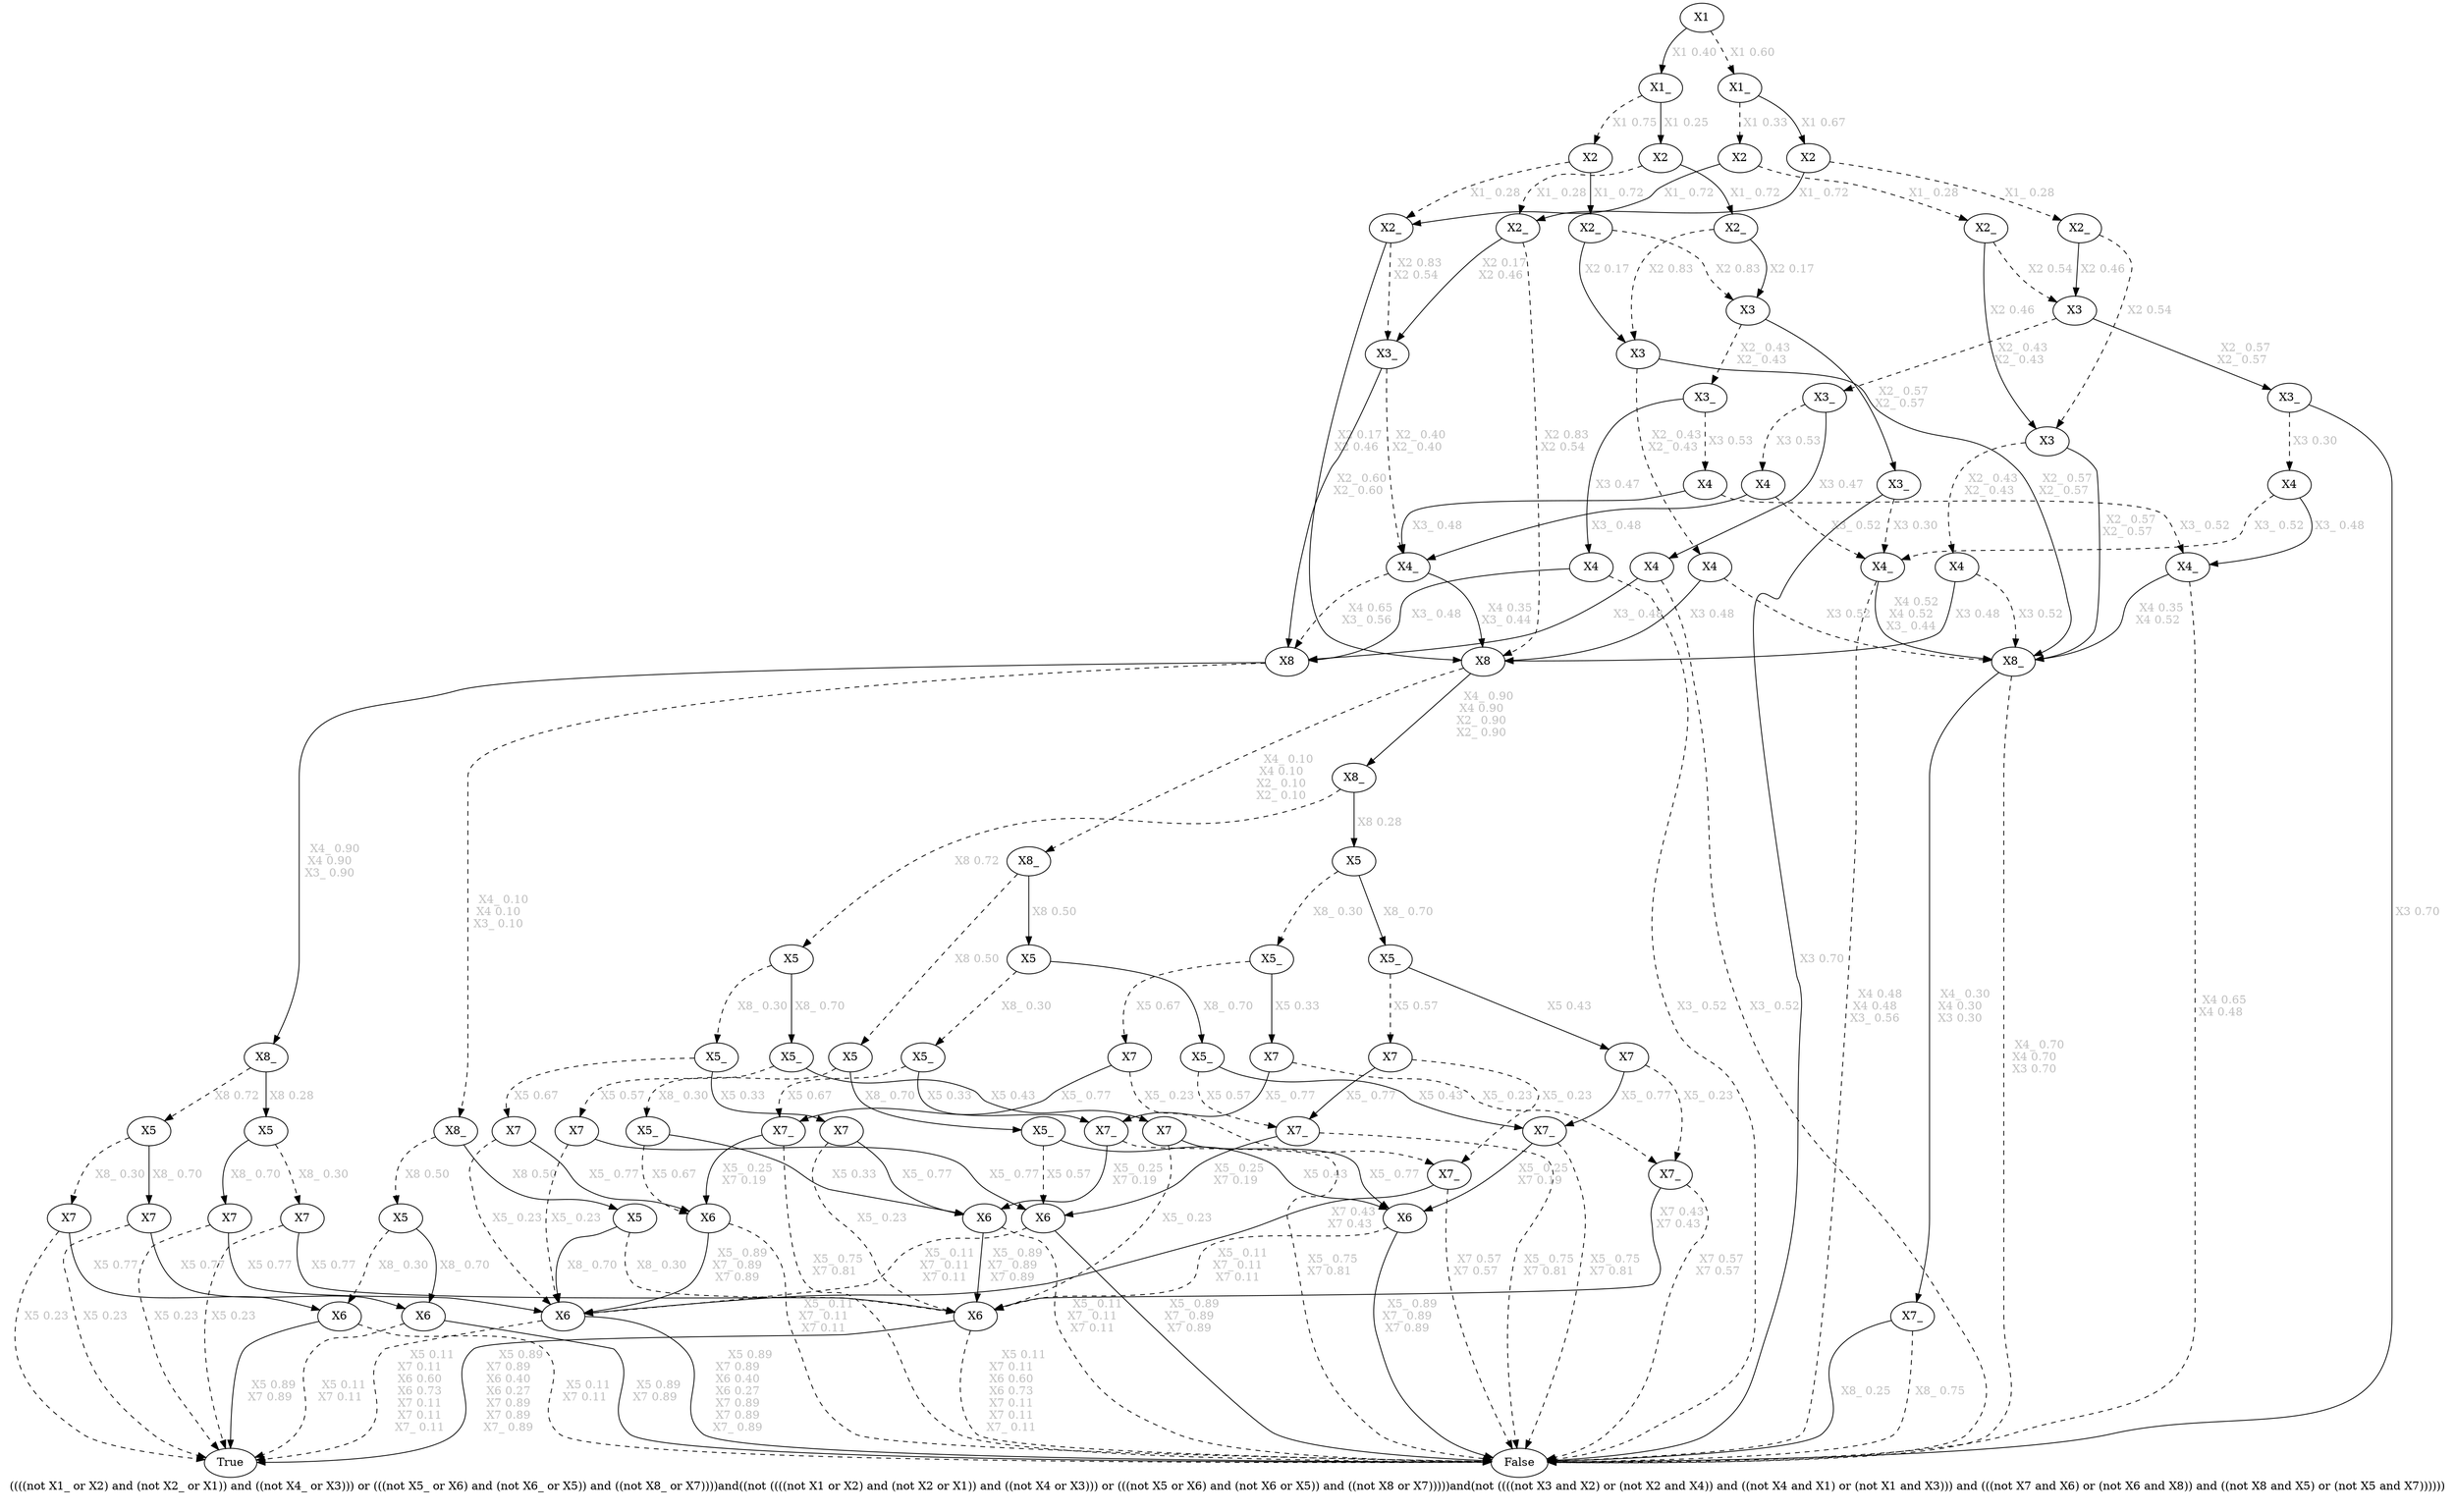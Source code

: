 digraph{
label="((((not X1_ or X2) and (not X2_ or X1)) and ((not X4_ or X3))) or (((not X5_ or X6) and (not X6_ or X5)) and ((not X8_ or X7))))and((not ((((not X1 or X2) and (not X2 or X1)) and ((not X4 or X3))) or (((not X5 or X6) and (not X6 or X5)) and ((not X8 or X7)))))and(not ((((not X3 and X2) or (not X2 and X4)) and ((not X4 and X1) or (not X1 and X3))) and (((not X7 and X6) or (not X6 and X8)) and ((not X8 and X5) or (not X5 and X7))))))\n\n"
1697953003184[label=X1]1697953003664[label="X1_"]
1697953003184 -> 1697953003664[style=dashed label=" X1 0.60\n" fontcolor = gray]
1697953003024[label="X2"]
1697953003664 -> 1697953003024[style=dashed label=" X1 0.33\n" fontcolor = gray]
1697953001904[label="X2_"]
1697953003024 -> 1697953001904[style=dashed label=" X1_ 0.28\n" fontcolor = gray]
1697953001424[label="X3"]
1697953001904 -> 1697953001424[style=dashed label=" X2 0.54\n" fontcolor = gray]
1697953000624[label="X3_"]
1697953001424 -> 1697953000624[style=dashed label="  X2_ 0.43\nX2_ 0.43\n" fontcolor = gray]
1697952999504[label="X4"]
1697953000624 -> 1697952999504[style=dashed label=" X3 0.53\n" fontcolor = gray]
1697952999984[label="X4_"]
1697952999504 -> 1697952999984[style=dashed label=" X3_ 0.52\n" fontcolor = gray]
1697953005104[label="False"]
1697952999984 -> 1697953005104[style=dashed label="   X4 0.48\nX4 0.48\nX3_ 0.56\n" fontcolor = gray]
1697952998704[label="X8_"]
1697952999984 -> 1697952998704 [label="   X4 0.52\nX4 0.52\nX3_ 0.44\n" fontcolor = gray]
1697953005104[label="False"]
1697952998704 -> 1697953005104[style=dashed label="   X4_ 0.70\nX4 0.70\nX3 0.70\n" fontcolor = gray]
1697952989264[label="X7_"]
1697952998704 -> 1697952989264 [label="   X4_ 0.30\nX4 0.30\nX3 0.30\n" fontcolor = gray]
1697953005104[label="False"]
1697952989264 -> 1697953005104[style=dashed label=" X8_ 0.75\n" fontcolor = gray]
1697953005104[label="False"]
1697952989264 -> 1697953005104 [label=" X8_ 0.25\n" fontcolor = gray]
1697952999344[label="X4_"]
1697952999504 -> 1697952999344 [label=" X3_ 0.48\n" fontcolor = gray]
1697952992304[label="X8"]
1697952999344 -> 1697952992304[style=dashed label="  X4 0.65\nX3_ 0.56\n" fontcolor = gray]
1697950945744[label="X8_"]
1697952992304 -> 1697950945744[style=dashed label="   X4_ 0.10\nX4 0.10\nX3_ 0.10\n" fontcolor = gray]
1697950944784[label="X5"]
1697950945744 -> 1697950944784[style=dashed label=" X8 0.50\n" fontcolor = gray]
1697950941904[label="X6"]
1697950944784 -> 1697950941904[style=dashed label=" X8_ 0.30\n" fontcolor = gray]
1697953005104[label="False"]
1697950941904 -> 1697953005104[style=dashed label="  X5 0.11\nX7 0.11\n" fontcolor = gray]
1697953004944[label="True"]
1697950941904 -> 1697953004944 [label="  X5 0.89\nX7 0.89\n" fontcolor = gray]
1697950949584[label="X6"]
1697950944784 -> 1697950949584 [label=" X8_ 0.70\n" fontcolor = gray]
1697953004944[label="True"]
1697950949584 -> 1697953004944[style=dashed label="  X5 0.11\nX7 0.11\n" fontcolor = gray]
1697953005104[label="False"]
1697950949584 -> 1697953005104 [label="  X5 0.89\nX7 0.89\n" fontcolor = gray]
1697950946224[label="X5"]
1697950945744 -> 1697950946224 [label=" X8 0.50\n" fontcolor = gray]
1697950954384[label="X6"]
1697950946224 -> 1697950954384[style=dashed label=" X8_ 0.30\n" fontcolor = gray]
1697953005104[label="False"]
1697950954384 -> 1697953005104[style=dashed label="       X5 0.11\nX7 0.11\nX6 0.60\nX6 0.73\nX7 0.11\nX7 0.11\nX7_ 0.11\n" fontcolor = gray]
1697953004944[label="True"]
1697950954384 -> 1697953004944 [label="       X5 0.89\nX7 0.89\nX6 0.40\nX6 0.27\nX7 0.89\nX7 0.89\nX7_ 0.89\n" fontcolor = gray]
1697950693520[label="X6"]
1697950946224 -> 1697950693520 [label=" X8_ 0.70\n" fontcolor = gray]
1697953004944[label="True"]
1697950693520 -> 1697953004944[style=dashed label="       X5 0.11\nX7 0.11\nX6 0.60\nX6 0.73\nX7 0.11\nX7 0.11\nX7_ 0.11\n" fontcolor = gray]
1697953005104[label="False"]
1697950693520 -> 1697953005104 [label="       X5 0.89\nX7 0.89\nX6 0.40\nX6 0.27\nX7 0.89\nX7 0.89\nX7_ 0.89\n" fontcolor = gray]
1697950951504[label="X8_"]
1697952992304 -> 1697950951504 [label="   X4_ 0.90\nX4 0.90\nX3_ 0.90\n" fontcolor = gray]
1697950690480[label="X5"]
1697950951504 -> 1697950690480[style=dashed label=" X8 0.72\n" fontcolor = gray]
1697950682160[label="X7"]
1697950690480 -> 1697950682160[style=dashed label=" X8_ 0.30\n" fontcolor = gray]
1697953004944[label="True"]
1697950682160 -> 1697953004944[style=dashed label=" X5 0.23\n" fontcolor = gray]
1697950941904[label="X6"]
1697950682160 -> 1697950941904 [label=" X5 0.77\n" fontcolor = gray]
1697950685200[label="X7"]
1697950690480 -> 1697950685200 [label=" X8_ 0.70\n" fontcolor = gray]
1697953004944[label="True"]
1697950685200 -> 1697953004944[style=dashed label=" X5 0.23\n" fontcolor = gray]
1697950949584[label="X6"]
1697950685200 -> 1697950949584 [label=" X5 0.77\n" fontcolor = gray]
1697950688080[label="X5"]
1697950951504 -> 1697950688080 [label=" X8 0.28\n" fontcolor = gray]
1697950691760[label="X7"]
1697950688080 -> 1697950691760[style=dashed label=" X8_ 0.30\n" fontcolor = gray]
1697953004944[label="True"]
1697950691760 -> 1697953004944[style=dashed label=" X5 0.23\n" fontcolor = gray]
1697950954384[label="X6"]
1697950691760 -> 1697950954384 [label=" X5 0.77\n" fontcolor = gray]
1697953137520[label="X7"]
1697950688080 -> 1697953137520 [label=" X8_ 0.70\n" fontcolor = gray]
1697953004944[label="True"]
1697953137520 -> 1697953004944[style=dashed label=" X5 0.23\n" fontcolor = gray]
1697950693520[label="X6"]
1697953137520 -> 1697950693520 [label=" X5 0.77\n" fontcolor = gray]
1697950947664[label="X8"]
1697952999344 -> 1697950947664 [label="  X4 0.35\nX3_ 0.44\n" fontcolor = gray]
1697950690960[label="X8_"]
1697950947664 -> 1697950690960[style=dashed label="    X4_ 0.10\nX4 0.10\nX2_ 0.10\nX2_ 0.10\n" fontcolor = gray]
1697953140080[label="X5"]
1697950690960 -> 1697953140080[style=dashed label=" X8 0.50\n" fontcolor = gray]
1697953141360[label="X5_"]
1697953140080 -> 1697953141360[style=dashed label=" X8_ 0.30\n" fontcolor = gray]
1697953141680[label="X6"]
1697953141360 -> 1697953141680[style=dashed label=" X5 0.67\n" fontcolor = gray]
1697953005104[label="False"]
1697953141680 -> 1697953005104[style=dashed label="   X5_ 0.11\nX7_ 0.11\nX7 0.11\n" fontcolor = gray]
1697950693520[label="X6"]
1697953141680 -> 1697950693520 [label="   X5_ 0.89\nX7_ 0.89\nX7 0.89\n" fontcolor = gray]
1697953141840[label="X6"]
1697953141360 -> 1697953141840 [label=" X5 0.33\n" fontcolor = gray]
1697953005104[label="False"]
1697953141840 -> 1697953005104[style=dashed label="   X5_ 0.11\nX7_ 0.11\nX7 0.11\n" fontcolor = gray]
1697950954384[label="X6"]
1697953141840 -> 1697950954384 [label="   X5_ 0.89\nX7_ 0.89\nX7 0.89\n" fontcolor = gray]
1697953141520[label="X5_"]
1697953140080 -> 1697953141520 [label=" X8_ 0.70\n" fontcolor = gray]
1697953144080[label="X6"]
1697953141520 -> 1697953144080[style=dashed label=" X5 0.57\n" fontcolor = gray]
1697950693520[label="X6"]
1697953144080 -> 1697950693520[style=dashed label="   X5_ 0.11\nX7_ 0.11\nX7 0.11\n" fontcolor = gray]
1697953005104[label="False"]
1697953144080 -> 1697953005104 [label="   X5_ 0.89\nX7_ 0.89\nX7 0.89\n" fontcolor = gray]
1697953144240[label="X6"]
1697953141520 -> 1697953144240 [label=" X5 0.43\n" fontcolor = gray]
1697950954384[label="X6"]
1697953144240 -> 1697950954384[style=dashed label="   X5_ 0.11\nX7_ 0.11\nX7 0.11\n" fontcolor = gray]
1697953005104[label="False"]
1697953144240 -> 1697953005104 [label="   X5_ 0.89\nX7_ 0.89\nX7 0.89\n" fontcolor = gray]
1697953141200[label="X5"]
1697950690960 -> 1697953141200 [label=" X8 0.50\n" fontcolor = gray]
1697953145360[label="X5_"]
1697953141200 -> 1697953145360[style=dashed label=" X8_ 0.30\n" fontcolor = gray]
1697953146640[label="X7_"]
1697953145360 -> 1697953146640[style=dashed label=" X5 0.67\n" fontcolor = gray]
1697953005104[label="False"]
1697953146640 -> 1697953005104[style=dashed label="  X5_ 0.75\nX7 0.81\n" fontcolor = gray]
1697953141680[label="X6"]
1697953146640 -> 1697953141680 [label="  X5_ 0.25\nX7 0.19\n" fontcolor = gray]
1697953146800[label="X7_"]
1697953145360 -> 1697953146800 [label=" X5 0.33\n" fontcolor = gray]
1697953005104[label="False"]
1697953146800 -> 1697953005104[style=dashed label="  X5_ 0.75\nX7 0.81\n" fontcolor = gray]
1697953141840[label="X6"]
1697953146800 -> 1697953141840 [label="  X5_ 0.25\nX7 0.19\n" fontcolor = gray]
1697953146480[label="X5_"]
1697953141200 -> 1697953146480 [label=" X8_ 0.70\n" fontcolor = gray]
1697953149360[label="X7_"]
1697953146480 -> 1697953149360[style=dashed label=" X5 0.57\n" fontcolor = gray]
1697953005104[label="False"]
1697953149360 -> 1697953005104[style=dashed label="  X5_ 0.75\nX7 0.81\n" fontcolor = gray]
1697953144080[label="X6"]
1697953149360 -> 1697953144080 [label="  X5_ 0.25\nX7 0.19\n" fontcolor = gray]
1697953150480[label="X7_"]
1697953146480 -> 1697953150480 [label=" X5 0.43\n" fontcolor = gray]
1697953005104[label="False"]
1697953150480 -> 1697953005104[style=dashed label="  X5_ 0.75\nX7 0.81\n" fontcolor = gray]
1697953144240[label="X6"]
1697953150480 -> 1697953144240 [label="  X5_ 0.25\nX7 0.19\n" fontcolor = gray]
1697953138320[label="X8_"]
1697950947664 -> 1697953138320 [label="    X4_ 0.90\nX4 0.90\nX2_ 0.90\nX2_ 0.90\n" fontcolor = gray]
1697953147600[label="X5"]
1697953138320 -> 1697953147600[style=dashed label=" X8 0.72\n" fontcolor = gray]
1697953169488[label="X5_"]
1697953147600 -> 1697953169488[style=dashed label=" X8_ 0.30\n" fontcolor = gray]
1697953170768[label="X7"]
1697953169488 -> 1697953170768[style=dashed label=" X5 0.67\n" fontcolor = gray]
1697950693520[label="X6"]
1697953170768 -> 1697950693520[style=dashed label=" X5_ 0.23\n" fontcolor = gray]
1697953141680[label="X6"]
1697953170768 -> 1697953141680 [label=" X5_ 0.77\n" fontcolor = gray]
1697953170928[label="X7"]
1697953169488 -> 1697953170928 [label=" X5 0.33\n" fontcolor = gray]
1697950954384[label="X6"]
1697953170928 -> 1697950954384[style=dashed label=" X5_ 0.23\n" fontcolor = gray]
1697953141840[label="X6"]
1697953170928 -> 1697953141840 [label=" X5_ 0.77\n" fontcolor = gray]
1697953170608[label="X5_"]
1697953147600 -> 1697953170608 [label=" X8_ 0.70\n" fontcolor = gray]
1697953173488[label="X7"]
1697953170608 -> 1697953173488[style=dashed label=" X5 0.57\n" fontcolor = gray]
1697950693520[label="X6"]
1697953173488 -> 1697950693520[style=dashed label=" X5_ 0.23\n" fontcolor = gray]
1697953144080[label="X6"]
1697953173488 -> 1697953144080 [label=" X5_ 0.77\n" fontcolor = gray]
1697953174608[label="X7"]
1697953170608 -> 1697953174608 [label=" X5 0.43\n" fontcolor = gray]
1697950954384[label="X6"]
1697953174608 -> 1697950954384[style=dashed label=" X5_ 0.23\n" fontcolor = gray]
1697953144240[label="X6"]
1697953174608 -> 1697953144240 [label=" X5_ 0.77\n" fontcolor = gray]
1697953151280[label="X5"]
1697953138320 -> 1697953151280 [label=" X8 0.28\n" fontcolor = gray]
1697953175408[label="X5_"]
1697953151280 -> 1697953175408[style=dashed label=" X8_ 0.30\n" fontcolor = gray]
1697953178288[label="X7"]
1697953175408 -> 1697953178288[style=dashed label=" X5 0.67\n" fontcolor = gray]
1697953178608[label="X7_"]
1697953178288 -> 1697953178608[style=dashed label=" X5_ 0.23\n" fontcolor = gray]
1697953005104[label="False"]
1697953178608 -> 1697953005104[style=dashed label="  X7 0.57\nX7 0.57\n" fontcolor = gray]
1697950693520[label="X6"]
1697953178608 -> 1697950693520 [label="  X7 0.43\nX7 0.43\n" fontcolor = gray]
1697953146640[label="X7_"]
1697953178288 -> 1697953146640 [label=" X5_ 0.77\n" fontcolor = gray]
1697953178448[label="X7"]
1697953175408 -> 1697953178448 [label=" X5 0.33\n" fontcolor = gray]
1697953180368[label="X7_"]
1697953178448 -> 1697953180368[style=dashed label=" X5_ 0.23\n" fontcolor = gray]
1697953005104[label="False"]
1697953180368 -> 1697953005104[style=dashed label="  X7 0.57\nX7 0.57\n" fontcolor = gray]
1697950954384[label="X6"]
1697953180368 -> 1697950954384 [label="  X7 0.43\nX7 0.43\n" fontcolor = gray]
1697953146800[label="X7_"]
1697953178448 -> 1697953146800 [label=" X5_ 0.77\n" fontcolor = gray]
1697953177168[label="X5_"]
1697953151280 -> 1697953177168 [label=" X8_ 0.70\n" fontcolor = gray]
1697953182288[label="X7"]
1697953177168 -> 1697953182288[style=dashed label=" X5 0.57\n" fontcolor = gray]
1697953178608[label="X7_"]
1697953182288 -> 1697953178608[style=dashed label=" X5_ 0.23\n" fontcolor = gray]
1697953149360[label="X7_"]
1697953182288 -> 1697953149360 [label=" X5_ 0.77\n" fontcolor = gray]
1697953183088[label="X7"]
1697953177168 -> 1697953183088 [label=" X5 0.43\n" fontcolor = gray]
1697953180368[label="X7_"]
1697953183088 -> 1697953180368[style=dashed label=" X5_ 0.23\n" fontcolor = gray]
1697953150480[label="X7_"]
1697953183088 -> 1697953150480 [label=" X5_ 0.77\n" fontcolor = gray]
1697953000144[label="X4"]
1697953000624 -> 1697953000144 [label=" X3 0.47\n" fontcolor = gray]
1697953005104[label="False"]
1697953000144 -> 1697953005104[style=dashed label=" X3_ 0.52\n" fontcolor = gray]
1697952992304[label="X8"]
1697953000144 -> 1697952992304 [label=" X3_ 0.48\n" fontcolor = gray]
1697953000464[label="X3_"]
1697953001424 -> 1697953000464 [label="  X2_ 0.57\nX2_ 0.57\n" fontcolor = gray]
1697953206416[label="X4"]
1697953000464 -> 1697953206416[style=dashed label=" X3 0.30\n" fontcolor = gray]
1697952999984[label="X4_"]
1697953206416 -> 1697952999984[style=dashed label=" X3_ 0.52\n" fontcolor = gray]
1697953216816[label="X4_"]
1697953206416 -> 1697953216816 [label=" X3_ 0.48\n" fontcolor = gray]
1697953005104[label="False"]
1697953216816 -> 1697953005104[style=dashed label="  X4 0.65\nX4 0.48\n" fontcolor = gray]
1697952998704[label="X8_"]
1697953216816 -> 1697952998704 [label="  X4 0.35\nX4 0.52\n" fontcolor = gray]
1697953005104[label="False"]
1697953000464 -> 1697953005104 [label=" X3 0.70\n" fontcolor = gray]
1697953001264[label="X3"]
1697953001904 -> 1697953001264 [label=" X2 0.46\n" fontcolor = gray]
1697953237264[label="X4"]
1697953001264 -> 1697953237264[style=dashed label="  X2_ 0.43\nX2_ 0.43\n" fontcolor = gray]
1697952998704[label="X8_"]
1697953237264 -> 1697952998704[style=dashed label=" X3 0.52\n" fontcolor = gray]
1697950947664[label="X8"]
1697953237264 -> 1697950947664 [label=" X3 0.48\n" fontcolor = gray]
1697952998704[label="X8_"]
1697953001264 -> 1697952998704 [label="  X2_ 0.57\nX2_ 0.57\n" fontcolor = gray]
1697953001744[label="X2_"]
1697953003024 -> 1697953001744 [label=" X1_ 0.72\n" fontcolor = gray]
1697953287056[label="X3_"]
1697953001744 -> 1697953287056[style=dashed label="  X2 0.83\nX2 0.54\n" fontcolor = gray]
1697952999344[label="X4_"]
1697953287056 -> 1697952999344[style=dashed label="  X2_ 0.40\nX2_ 0.40\n" fontcolor = gray]
1697952992304[label="X8"]
1697953287056 -> 1697952992304 [label="  X2_ 0.60\nX2_ 0.60\n" fontcolor = gray]
1697950947664[label="X8"]
1697953001744 -> 1697950947664 [label="  X2 0.17\nX2 0.46\n" fontcolor = gray]
1697953002864[label="X2"]
1697953003664 -> 1697953002864 [label=" X1 0.67\n" fontcolor = gray]
1697953381776[label="X2_"]
1697953002864 -> 1697953381776[style=dashed label=" X1_ 0.28\n" fontcolor = gray]
1697953001264[label="X3"]
1697953381776 -> 1697953001264[style=dashed label=" X2 0.54\n" fontcolor = gray]
1697953001424[label="X3"]
1697953381776 -> 1697953001424 [label=" X2 0.46\n" fontcolor = gray]
1697953521072[label="X2_"]
1697953002864 -> 1697953521072 [label=" X1_ 0.72\n" fontcolor = gray]
1697950947664[label="X8"]
1697953521072 -> 1697950947664[style=dashed label="  X2 0.83\nX2 0.54\n" fontcolor = gray]
1697953287056[label="X3_"]
1697953521072 -> 1697953287056 [label="  X2 0.17\nX2 0.46\n" fontcolor = gray]
1697953002384[label="X1_"]
1697953003184 -> 1697953002384 [label=" X1 0.40\n" fontcolor = gray]
1697953602192[label="X2"]
1697953002384 -> 1697953602192[style=dashed label=" X1 0.75\n" fontcolor = gray]
1697953001744[label="X2_"]
1697953602192 -> 1697953001744[style=dashed label=" X1_ 0.28\n" fontcolor = gray]
1697954067184[label="X2_"]
1697953602192 -> 1697954067184 [label=" X1_ 0.72\n" fontcolor = gray]
1697954236528[label="X3"]
1697954067184 -> 1697954236528[style=dashed label=" X2 0.83\n" fontcolor = gray]
1697899485040[label="X3_"]
1697954236528 -> 1697899485040[style=dashed label="  X2_ 0.43\nX2_ 0.43\n" fontcolor = gray]
1697899493360[label="X4"]
1697899485040 -> 1697899493360[style=dashed label=" X3 0.53\n" fontcolor = gray]
1697953216816[label="X4_"]
1697899493360 -> 1697953216816[style=dashed label=" X3_ 0.52\n" fontcolor = gray]
1697952999344[label="X4_"]
1697899493360 -> 1697952999344 [label=" X3_ 0.48\n" fontcolor = gray]
1697899494160[label="X4"]
1697899485040 -> 1697899494160 [label=" X3 0.47\n" fontcolor = gray]
1697953005104[label="False"]
1697899494160 -> 1697953005104[style=dashed label=" X3_ 0.52\n" fontcolor = gray]
1697952992304[label="X8"]
1697899494160 -> 1697952992304 [label=" X3_ 0.48\n" fontcolor = gray]
1697899490640[label="X3_"]
1697954236528 -> 1697899490640 [label="  X2_ 0.57\nX2_ 0.57\n" fontcolor = gray]
1697952999984[label="X4_"]
1697899490640 -> 1697952999984[style=dashed label=" X3 0.30\n" fontcolor = gray]
1697953005104[label="False"]
1697899490640 -> 1697953005104 [label=" X3 0.70\n" fontcolor = gray]
1697954248848[label="X3"]
1697954067184 -> 1697954248848 [label=" X2 0.17\n" fontcolor = gray]
1697953108752[label="X4"]
1697954248848 -> 1697953108752[style=dashed label="  X2_ 0.43\nX2_ 0.43\n" fontcolor = gray]
1697952998704[label="X8_"]
1697953108752 -> 1697952998704[style=dashed label=" X3 0.52\n" fontcolor = gray]
1697950947664[label="X8"]
1697953108752 -> 1697950947664 [label=" X3 0.48\n" fontcolor = gray]
1697952998704[label="X8_"]
1697954248848 -> 1697952998704 [label="  X2_ 0.57\nX2_ 0.57\n" fontcolor = gray]
1697953908528[label="X2"]
1697953002384 -> 1697953908528 [label=" X1 0.25\n" fontcolor = gray]
1697953521072[label="X2_"]
1697953908528 -> 1697953521072[style=dashed label=" X1_ 0.28\n" fontcolor = gray]
1697953114832[label="X2_"]
1697953908528 -> 1697953114832 [label=" X1_ 0.72\n" fontcolor = gray]
1697954248848[label="X3"]
1697953114832 -> 1697954248848[style=dashed label=" X2 0.83\n" fontcolor = gray]
1697954236528[label="X3"]
1697953114832 -> 1697954236528 [label=" X2 0.17\n" fontcolor = gray]
}